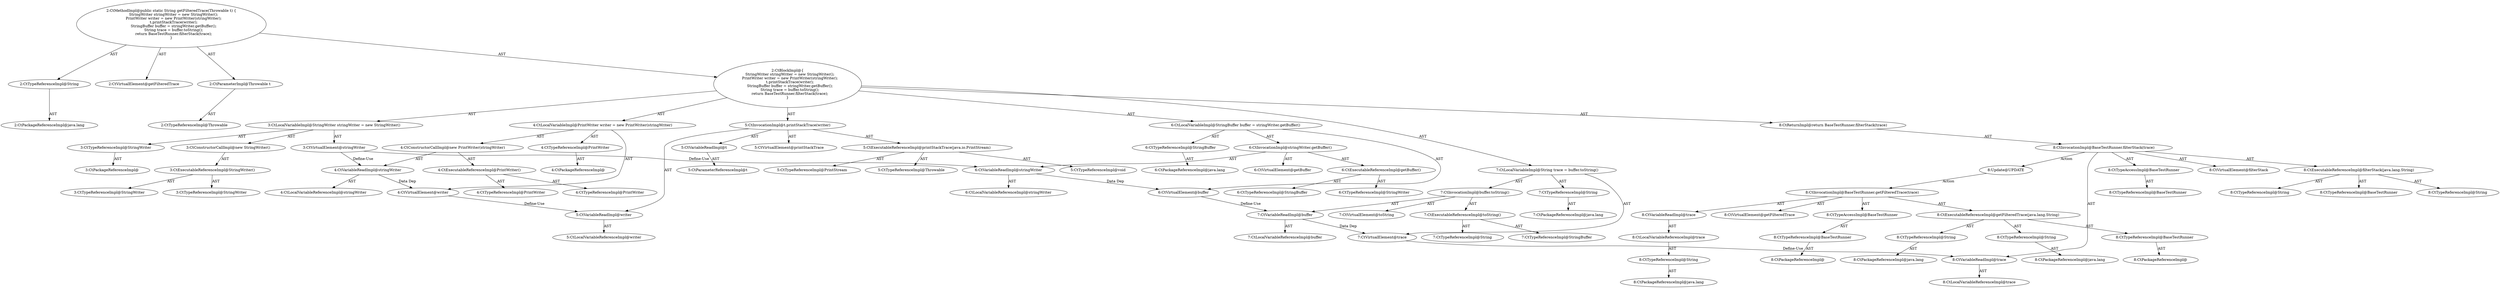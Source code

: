 digraph "getFilteredTrace#?,Throwable" {
0 [label="2:CtTypeReferenceImpl@String" shape=ellipse]
1 [label="2:CtPackageReferenceImpl@java.lang" shape=ellipse]
2 [label="2:CtVirtualElement@getFilteredTrace" shape=ellipse]
3 [label="2:CtParameterImpl@Throwable t" shape=ellipse]
4 [label="2:CtTypeReferenceImpl@Throwable" shape=ellipse]
5 [label="3:CtTypeReferenceImpl@StringWriter" shape=ellipse]
6 [label="3:CtPackageReferenceImpl@" shape=ellipse]
7 [label="3:CtExecutableReferenceImpl@StringWriter()" shape=ellipse]
8 [label="3:CtTypeReferenceImpl@StringWriter" shape=ellipse]
9 [label="3:CtTypeReferenceImpl@StringWriter" shape=ellipse]
10 [label="3:CtConstructorCallImpl@new StringWriter()" shape=ellipse]
11 [label="3:CtVirtualElement@stringWriter" shape=ellipse]
12 [label="3:CtLocalVariableImpl@StringWriter stringWriter = new StringWriter()" shape=ellipse]
13 [label="4:CtTypeReferenceImpl@PrintWriter" shape=ellipse]
14 [label="4:CtPackageReferenceImpl@" shape=ellipse]
15 [label="4:CtExecutableReferenceImpl@PrintWriter()" shape=ellipse]
16 [label="4:CtTypeReferenceImpl@PrintWriter" shape=ellipse]
17 [label="4:CtTypeReferenceImpl@PrintWriter" shape=ellipse]
18 [label="4:CtVariableReadImpl@stringWriter" shape=ellipse]
19 [label="4:CtLocalVariableReferenceImpl@stringWriter" shape=ellipse]
20 [label="4:CtConstructorCallImpl@new PrintWriter(stringWriter)" shape=ellipse]
21 [label="4:CtVirtualElement@writer" shape=ellipse]
22 [label="4:CtLocalVariableImpl@PrintWriter writer = new PrintWriter(stringWriter)" shape=ellipse]
23 [label="5:CtExecutableReferenceImpl@printStackTrace(java.io.PrintStream)" shape=ellipse]
24 [label="5:CtTypeReferenceImpl@Throwable" shape=ellipse]
25 [label="5:CtTypeReferenceImpl@void" shape=ellipse]
26 [label="5:CtTypeReferenceImpl@PrintStream" shape=ellipse]
27 [label="5:CtVirtualElement@printStackTrace" shape=ellipse]
28 [label="5:CtVariableReadImpl@t" shape=ellipse]
29 [label="5:CtParameterReferenceImpl@t" shape=ellipse]
30 [label="5:CtVariableReadImpl@writer" shape=ellipse]
31 [label="5:CtLocalVariableReferenceImpl@writer" shape=ellipse]
32 [label="5:CtInvocationImpl@t.printStackTrace(writer)" shape=ellipse]
33 [label="6:CtTypeReferenceImpl@StringBuffer" shape=ellipse]
34 [label="6:CtPackageReferenceImpl@java.lang" shape=ellipse]
35 [label="6:CtExecutableReferenceImpl@getBuffer()" shape=ellipse]
36 [label="6:CtTypeReferenceImpl@StringWriter" shape=ellipse]
37 [label="6:CtTypeReferenceImpl@StringBuffer" shape=ellipse]
38 [label="6:CtVirtualElement@getBuffer" shape=ellipse]
39 [label="6:CtVariableReadImpl@stringWriter" shape=ellipse]
40 [label="6:CtLocalVariableReferenceImpl@stringWriter" shape=ellipse]
41 [label="6:CtInvocationImpl@stringWriter.getBuffer()" shape=ellipse]
42 [label="6:CtVirtualElement@buffer" shape=ellipse]
43 [label="6:CtLocalVariableImpl@StringBuffer buffer = stringWriter.getBuffer()" shape=ellipse]
44 [label="7:CtTypeReferenceImpl@String" shape=ellipse]
45 [label="7:CtPackageReferenceImpl@java.lang" shape=ellipse]
46 [label="7:CtExecutableReferenceImpl@toString()" shape=ellipse]
47 [label="7:CtTypeReferenceImpl@StringBuffer" shape=ellipse]
48 [label="7:CtTypeReferenceImpl@String" shape=ellipse]
49 [label="7:CtVirtualElement@toString" shape=ellipse]
50 [label="7:CtVariableReadImpl@buffer" shape=ellipse]
51 [label="7:CtLocalVariableReferenceImpl@buffer" shape=ellipse]
52 [label="7:CtInvocationImpl@buffer.toString()" shape=ellipse]
53 [label="7:CtVirtualElement@trace" shape=ellipse]
54 [label="7:CtLocalVariableImpl@String trace = buffer.toString()" shape=ellipse]
55 [label="8:CtExecutableReferenceImpl@filterStack(java.lang.String)" shape=ellipse]
56 [label="8:CtTypeReferenceImpl@BaseTestRunner" shape=ellipse]
57 [label="8:CtTypeReferenceImpl@String" shape=ellipse]
58 [label="8:CtTypeReferenceImpl@String" shape=ellipse]
59 [label="8:CtVirtualElement@filterStack" shape=ellipse]
60 [label="8:CtTypeAccessImpl@BaseTestRunner" shape=ellipse]
61 [label="8:CtTypeReferenceImpl@BaseTestRunner" shape=ellipse]
62 [label="8:CtVariableReadImpl@trace" shape=ellipse]
63 [label="8:CtLocalVariableReferenceImpl@trace" shape=ellipse]
64 [label="8:CtInvocationImpl@BaseTestRunner.filterStack(trace)" shape=ellipse]
65 [label="8:CtReturnImpl@return BaseTestRunner.filterStack(trace)" shape=ellipse]
66 [label="2:CtBlockImpl@\{
    StringWriter stringWriter = new StringWriter();
    PrintWriter writer = new PrintWriter(stringWriter);
    t.printStackTrace(writer);
    StringBuffer buffer = stringWriter.getBuffer();
    String trace = buffer.toString();
    return BaseTestRunner.filterStack(trace);
\}" shape=ellipse]
67 [label="2:CtMethodImpl@public static String getFilteredTrace(Throwable t) \{
    StringWriter stringWriter = new StringWriter();
    PrintWriter writer = new PrintWriter(stringWriter);
    t.printStackTrace(writer);
    StringBuffer buffer = stringWriter.getBuffer();
    String trace = buffer.toString();
    return BaseTestRunner.filterStack(trace);
\}" shape=ellipse]
68 [label="8:Update@UPDATE" shape=ellipse]
69 [label="8:CtPackageReferenceImpl@" shape=ellipse]
70 [label="8:CtTypeReferenceImpl@BaseTestRunner" shape=ellipse]
71 [label="8:CtTypeAccessImpl@BaseTestRunner" shape=ellipse]
72 [label="8:CtPackageReferenceImpl@" shape=ellipse]
73 [label="8:CtTypeReferenceImpl@BaseTestRunner" shape=ellipse]
74 [label="8:CtPackageReferenceImpl@java.lang" shape=ellipse]
75 [label="8:CtTypeReferenceImpl@String" shape=ellipse]
76 [label="8:CtPackageReferenceImpl@java.lang" shape=ellipse]
77 [label="8:CtTypeReferenceImpl@String" shape=ellipse]
78 [label="8:CtExecutableReferenceImpl@getFilteredTrace(java.lang.String)" shape=ellipse]
79 [label="8:CtPackageReferenceImpl@java.lang" shape=ellipse]
80 [label="8:CtTypeReferenceImpl@String" shape=ellipse]
81 [label="8:CtLocalVariableReferenceImpl@trace" shape=ellipse]
82 [label="8:CtVariableReadImpl@trace" shape=ellipse]
83 [label="8:CtInvocationImpl@BaseTestRunner.getFilteredTrace(trace)" shape=ellipse]
84 [label="8:CtVirtualElement@getFilteredTrace" shape=ellipse]
0 -> 1 [label="AST"];
3 -> 4 [label="AST"];
5 -> 6 [label="AST"];
7 -> 8 [label="AST"];
7 -> 9 [label="AST"];
10 -> 7 [label="AST"];
11 -> 18 [label="Define-Use"];
11 -> 39 [label="Define-Use"];
12 -> 11 [label="AST"];
12 -> 5 [label="AST"];
12 -> 10 [label="AST"];
13 -> 14 [label="AST"];
15 -> 16 [label="AST"];
15 -> 17 [label="AST"];
18 -> 19 [label="AST"];
18 -> 21 [label="Data Dep"];
20 -> 15 [label="AST"];
20 -> 18 [label="AST"];
21 -> 30 [label="Define-Use"];
22 -> 21 [label="AST"];
22 -> 13 [label="AST"];
22 -> 20 [label="AST"];
23 -> 24 [label="AST"];
23 -> 25 [label="AST"];
23 -> 26 [label="AST"];
28 -> 29 [label="AST"];
30 -> 31 [label="AST"];
32 -> 27 [label="AST"];
32 -> 28 [label="AST"];
32 -> 23 [label="AST"];
32 -> 30 [label="AST"];
33 -> 34 [label="AST"];
35 -> 36 [label="AST"];
35 -> 37 [label="AST"];
39 -> 40 [label="AST"];
39 -> 42 [label="Data Dep"];
41 -> 38 [label="AST"];
41 -> 39 [label="AST"];
41 -> 35 [label="AST"];
42 -> 50 [label="Define-Use"];
43 -> 42 [label="AST"];
43 -> 33 [label="AST"];
43 -> 41 [label="AST"];
44 -> 45 [label="AST"];
46 -> 47 [label="AST"];
46 -> 48 [label="AST"];
50 -> 51 [label="AST"];
50 -> 53 [label="Data Dep"];
52 -> 49 [label="AST"];
52 -> 50 [label="AST"];
52 -> 46 [label="AST"];
53 -> 62 [label="Define-Use"];
54 -> 53 [label="AST"];
54 -> 44 [label="AST"];
54 -> 52 [label="AST"];
55 -> 56 [label="AST"];
55 -> 57 [label="AST"];
55 -> 58 [label="AST"];
60 -> 61 [label="AST"];
62 -> 63 [label="AST"];
64 -> 59 [label="AST"];
64 -> 60 [label="AST"];
64 -> 55 [label="AST"];
64 -> 62 [label="AST"];
64 -> 68 [label="Action"];
65 -> 64 [label="AST"];
66 -> 12 [label="AST"];
66 -> 22 [label="AST"];
66 -> 32 [label="AST"];
66 -> 43 [label="AST"];
66 -> 54 [label="AST"];
66 -> 65 [label="AST"];
67 -> 2 [label="AST"];
67 -> 0 [label="AST"];
67 -> 3 [label="AST"];
67 -> 66 [label="AST"];
68 -> 83 [label="Action"];
70 -> 69 [label="AST"];
71 -> 70 [label="AST"];
73 -> 72 [label="AST"];
75 -> 74 [label="AST"];
77 -> 76 [label="AST"];
78 -> 73 [label="AST"];
78 -> 75 [label="AST"];
78 -> 77 [label="AST"];
80 -> 79 [label="AST"];
81 -> 80 [label="AST"];
82 -> 81 [label="AST"];
83 -> 84 [label="AST"];
83 -> 71 [label="AST"];
83 -> 78 [label="AST"];
83 -> 82 [label="AST"];
}